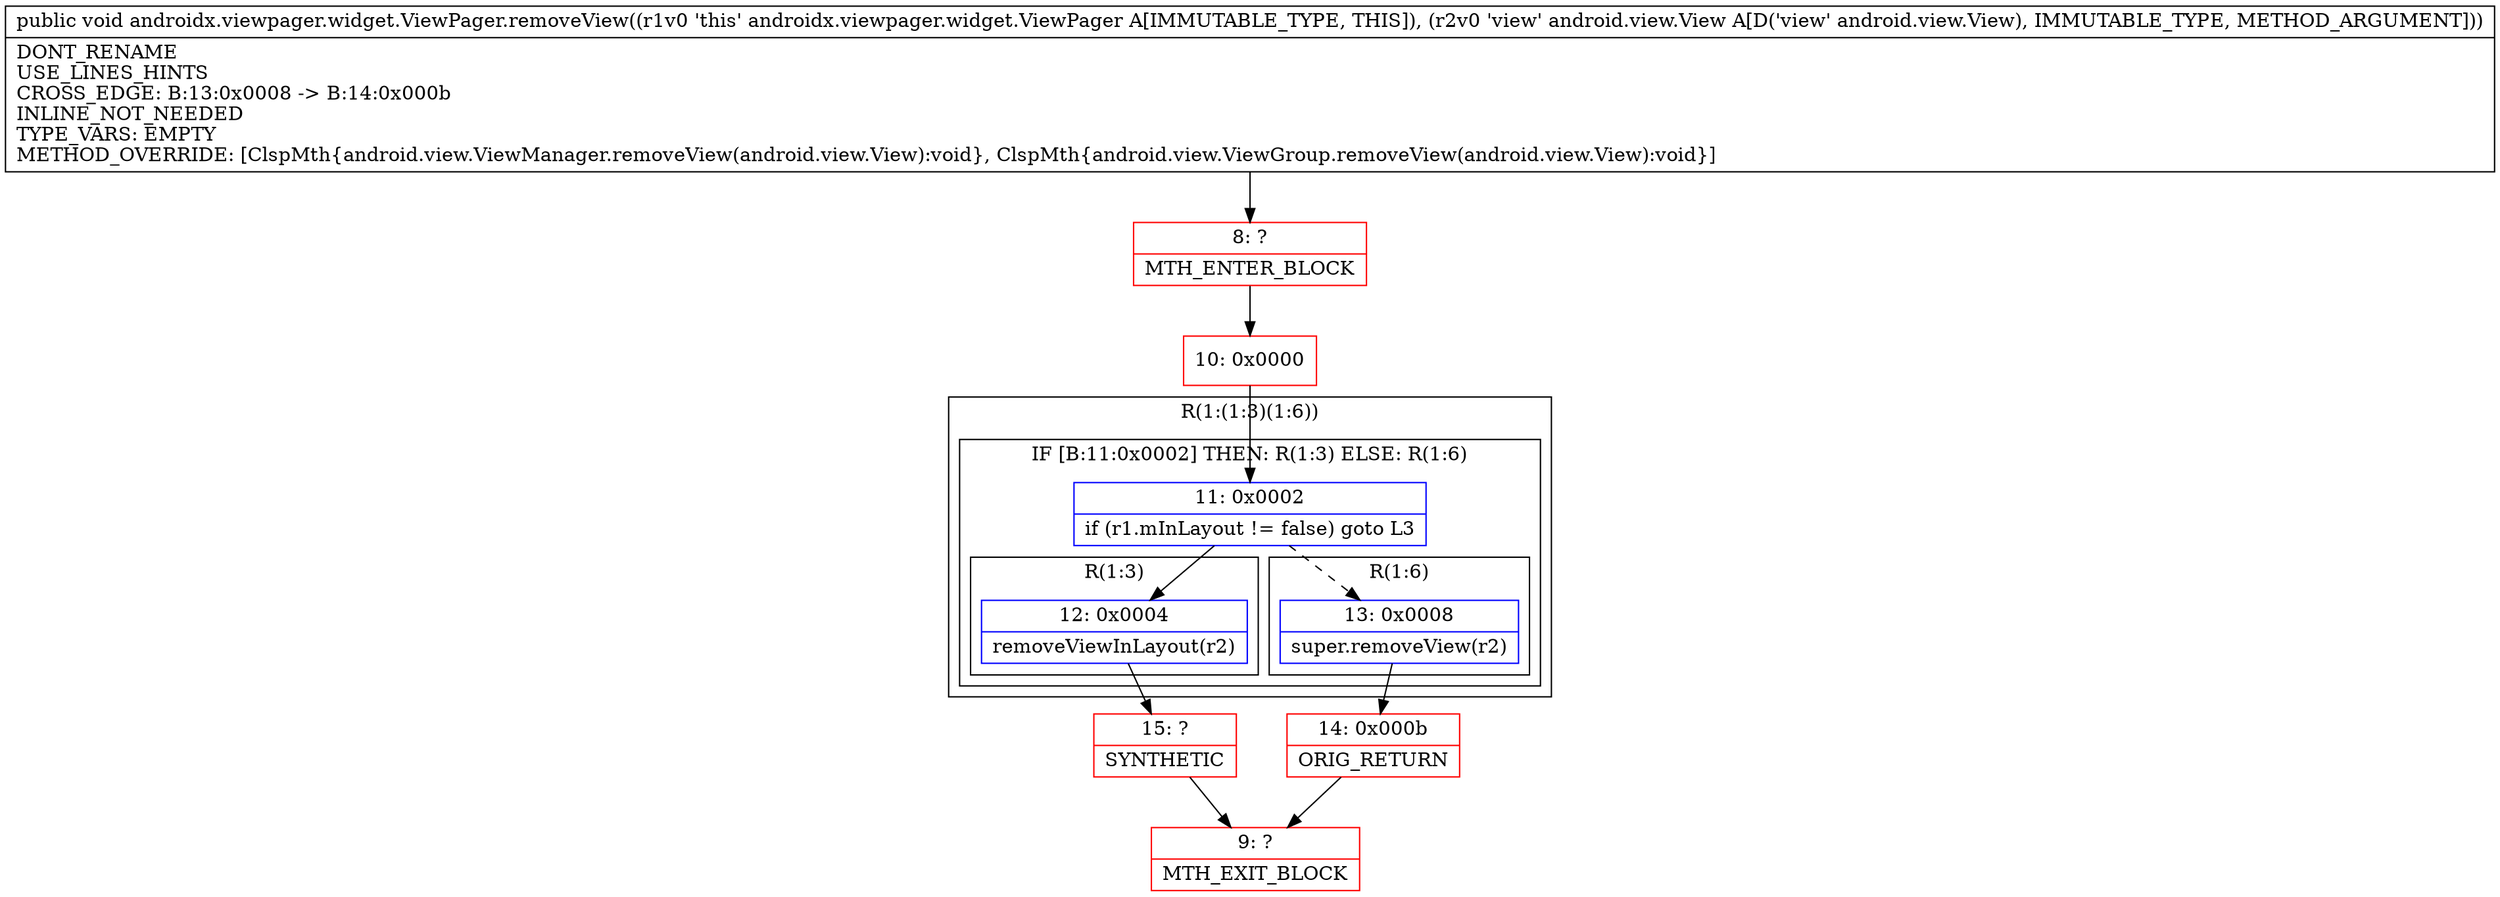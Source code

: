digraph "CFG forandroidx.viewpager.widget.ViewPager.removeView(Landroid\/view\/View;)V" {
subgraph cluster_Region_1407243113 {
label = "R(1:(1:3)(1:6))";
node [shape=record,color=blue];
subgraph cluster_IfRegion_1909654252 {
label = "IF [B:11:0x0002] THEN: R(1:3) ELSE: R(1:6)";
node [shape=record,color=blue];
Node_11 [shape=record,label="{11\:\ 0x0002|if (r1.mInLayout != false) goto L3\l}"];
subgraph cluster_Region_425394079 {
label = "R(1:3)";
node [shape=record,color=blue];
Node_12 [shape=record,label="{12\:\ 0x0004|removeViewInLayout(r2)\l}"];
}
subgraph cluster_Region_1069081154 {
label = "R(1:6)";
node [shape=record,color=blue];
Node_13 [shape=record,label="{13\:\ 0x0008|super.removeView(r2)\l}"];
}
}
}
Node_8 [shape=record,color=red,label="{8\:\ ?|MTH_ENTER_BLOCK\l}"];
Node_10 [shape=record,color=red,label="{10\:\ 0x0000}"];
Node_15 [shape=record,color=red,label="{15\:\ ?|SYNTHETIC\l}"];
Node_9 [shape=record,color=red,label="{9\:\ ?|MTH_EXIT_BLOCK\l}"];
Node_14 [shape=record,color=red,label="{14\:\ 0x000b|ORIG_RETURN\l}"];
MethodNode[shape=record,label="{public void androidx.viewpager.widget.ViewPager.removeView((r1v0 'this' androidx.viewpager.widget.ViewPager A[IMMUTABLE_TYPE, THIS]), (r2v0 'view' android.view.View A[D('view' android.view.View), IMMUTABLE_TYPE, METHOD_ARGUMENT]))  | DONT_RENAME\lUSE_LINES_HINTS\lCROSS_EDGE: B:13:0x0008 \-\> B:14:0x000b\lINLINE_NOT_NEEDED\lTYPE_VARS: EMPTY\lMETHOD_OVERRIDE: [ClspMth\{android.view.ViewManager.removeView(android.view.View):void\}, ClspMth\{android.view.ViewGroup.removeView(android.view.View):void\}]\l}"];
MethodNode -> Node_8;Node_11 -> Node_12;
Node_11 -> Node_13[style=dashed];
Node_12 -> Node_15;
Node_13 -> Node_14;
Node_8 -> Node_10;
Node_10 -> Node_11;
Node_15 -> Node_9;
Node_14 -> Node_9;
}

